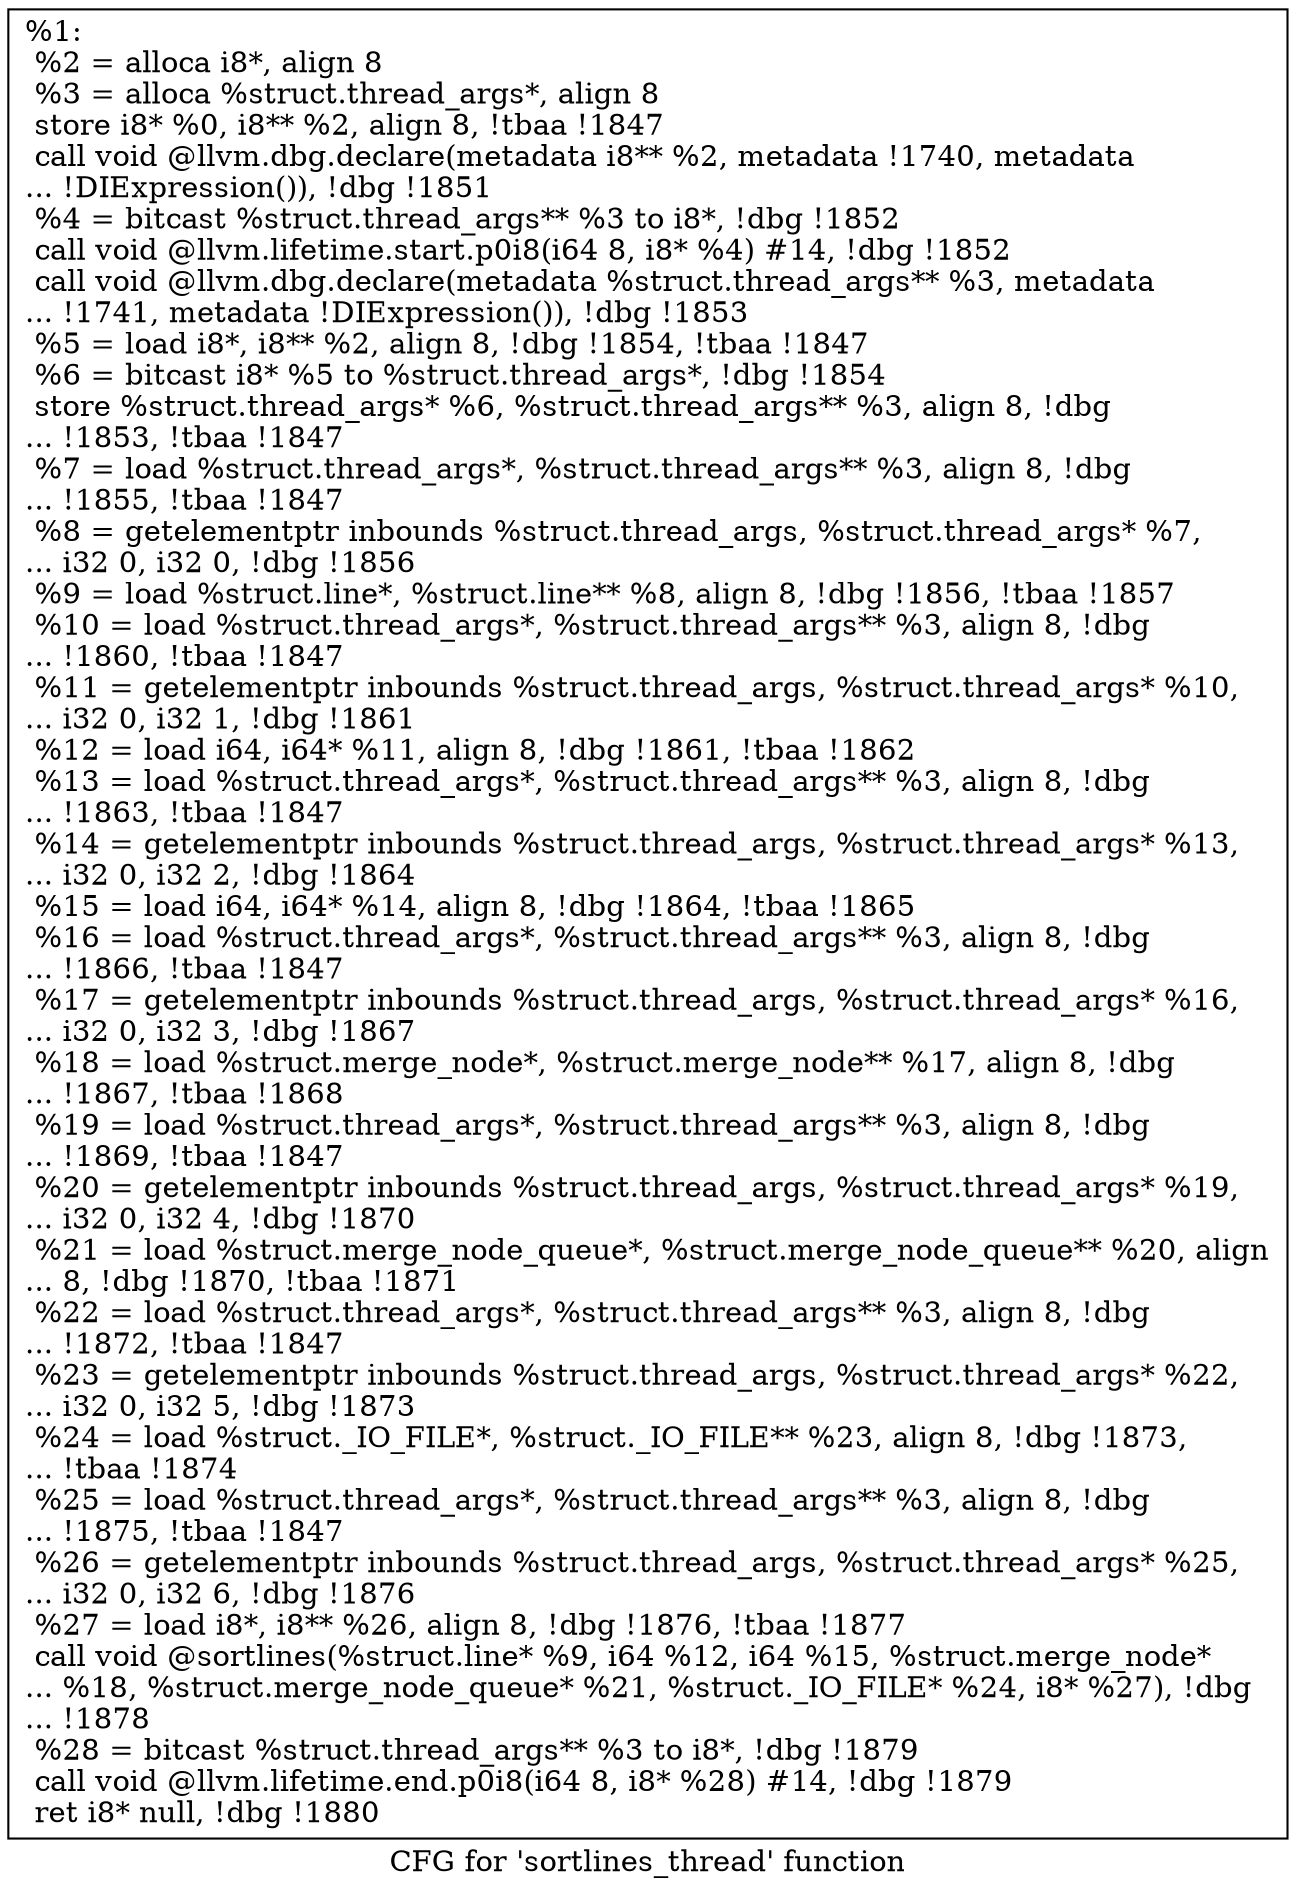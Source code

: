 digraph "CFG for 'sortlines_thread' function" {
	label="CFG for 'sortlines_thread' function";

	Node0x1f97110 [shape=record,label="{%1:\l  %2 = alloca i8*, align 8\l  %3 = alloca %struct.thread_args*, align 8\l  store i8* %0, i8** %2, align 8, !tbaa !1847\l  call void @llvm.dbg.declare(metadata i8** %2, metadata !1740, metadata\l... !DIExpression()), !dbg !1851\l  %4 = bitcast %struct.thread_args** %3 to i8*, !dbg !1852\l  call void @llvm.lifetime.start.p0i8(i64 8, i8* %4) #14, !dbg !1852\l  call void @llvm.dbg.declare(metadata %struct.thread_args** %3, metadata\l... !1741, metadata !DIExpression()), !dbg !1853\l  %5 = load i8*, i8** %2, align 8, !dbg !1854, !tbaa !1847\l  %6 = bitcast i8* %5 to %struct.thread_args*, !dbg !1854\l  store %struct.thread_args* %6, %struct.thread_args** %3, align 8, !dbg\l... !1853, !tbaa !1847\l  %7 = load %struct.thread_args*, %struct.thread_args** %3, align 8, !dbg\l... !1855, !tbaa !1847\l  %8 = getelementptr inbounds %struct.thread_args, %struct.thread_args* %7,\l... i32 0, i32 0, !dbg !1856\l  %9 = load %struct.line*, %struct.line** %8, align 8, !dbg !1856, !tbaa !1857\l  %10 = load %struct.thread_args*, %struct.thread_args** %3, align 8, !dbg\l... !1860, !tbaa !1847\l  %11 = getelementptr inbounds %struct.thread_args, %struct.thread_args* %10,\l... i32 0, i32 1, !dbg !1861\l  %12 = load i64, i64* %11, align 8, !dbg !1861, !tbaa !1862\l  %13 = load %struct.thread_args*, %struct.thread_args** %3, align 8, !dbg\l... !1863, !tbaa !1847\l  %14 = getelementptr inbounds %struct.thread_args, %struct.thread_args* %13,\l... i32 0, i32 2, !dbg !1864\l  %15 = load i64, i64* %14, align 8, !dbg !1864, !tbaa !1865\l  %16 = load %struct.thread_args*, %struct.thread_args** %3, align 8, !dbg\l... !1866, !tbaa !1847\l  %17 = getelementptr inbounds %struct.thread_args, %struct.thread_args* %16,\l... i32 0, i32 3, !dbg !1867\l  %18 = load %struct.merge_node*, %struct.merge_node** %17, align 8, !dbg\l... !1867, !tbaa !1868\l  %19 = load %struct.thread_args*, %struct.thread_args** %3, align 8, !dbg\l... !1869, !tbaa !1847\l  %20 = getelementptr inbounds %struct.thread_args, %struct.thread_args* %19,\l... i32 0, i32 4, !dbg !1870\l  %21 = load %struct.merge_node_queue*, %struct.merge_node_queue** %20, align\l... 8, !dbg !1870, !tbaa !1871\l  %22 = load %struct.thread_args*, %struct.thread_args** %3, align 8, !dbg\l... !1872, !tbaa !1847\l  %23 = getelementptr inbounds %struct.thread_args, %struct.thread_args* %22,\l... i32 0, i32 5, !dbg !1873\l  %24 = load %struct._IO_FILE*, %struct._IO_FILE** %23, align 8, !dbg !1873,\l... !tbaa !1874\l  %25 = load %struct.thread_args*, %struct.thread_args** %3, align 8, !dbg\l... !1875, !tbaa !1847\l  %26 = getelementptr inbounds %struct.thread_args, %struct.thread_args* %25,\l... i32 0, i32 6, !dbg !1876\l  %27 = load i8*, i8** %26, align 8, !dbg !1876, !tbaa !1877\l  call void @sortlines(%struct.line* %9, i64 %12, i64 %15, %struct.merge_node*\l... %18, %struct.merge_node_queue* %21, %struct._IO_FILE* %24, i8* %27), !dbg\l... !1878\l  %28 = bitcast %struct.thread_args** %3 to i8*, !dbg !1879\l  call void @llvm.lifetime.end.p0i8(i64 8, i8* %28) #14, !dbg !1879\l  ret i8* null, !dbg !1880\l}"];
}
